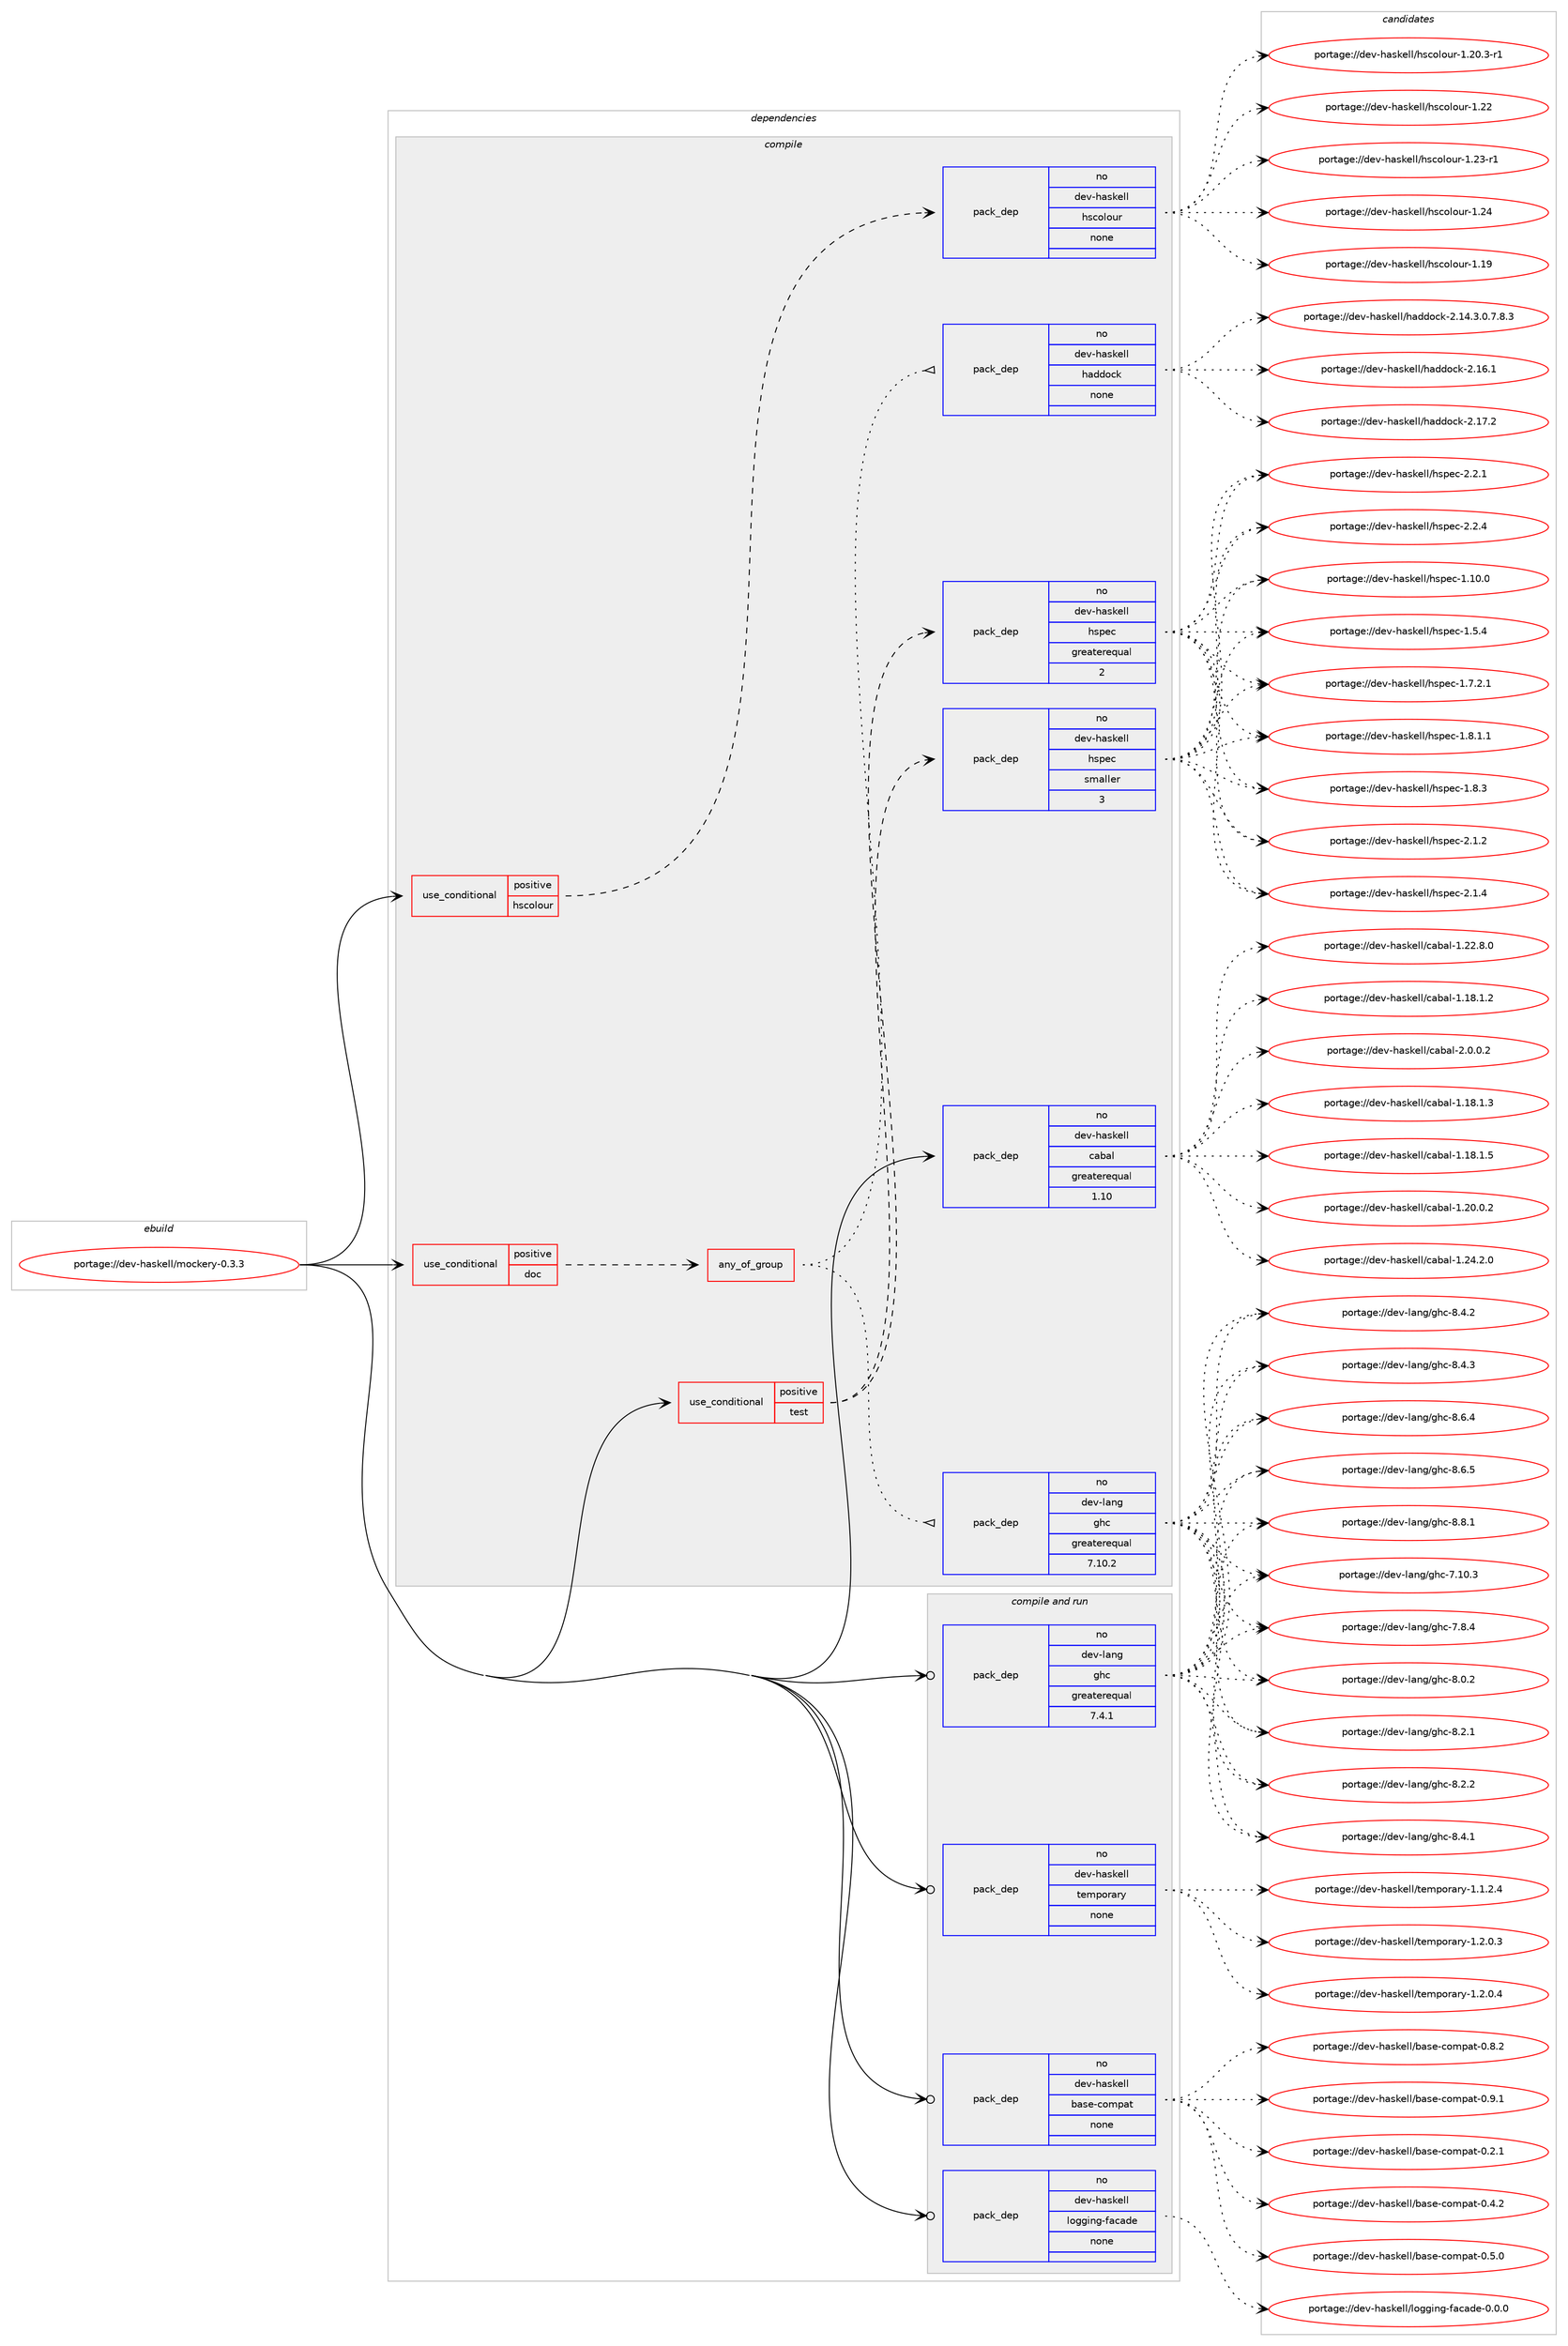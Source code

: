 digraph prolog {

# *************
# Graph options
# *************

newrank=true;
concentrate=true;
compound=true;
graph [rankdir=LR,fontname=Helvetica,fontsize=10,ranksep=1.5];#, ranksep=2.5, nodesep=0.2];
edge  [arrowhead=vee];
node  [fontname=Helvetica,fontsize=10];

# **********
# The ebuild
# **********

subgraph cluster_leftcol {
color=gray;
rank=same;
label=<<i>ebuild</i>>;
id [label="portage://dev-haskell/mockery-0.3.3", color=red, width=4, href="../dev-haskell/mockery-0.3.3.svg"];
}

# ****************
# The dependencies
# ****************

subgraph cluster_midcol {
color=gray;
label=<<i>dependencies</i>>;
subgraph cluster_compile {
fillcolor="#eeeeee";
style=filled;
label=<<i>compile</i>>;
subgraph cond16209 {
dependency74507 [label=<<TABLE BORDER="0" CELLBORDER="1" CELLSPACING="0" CELLPADDING="4"><TR><TD ROWSPAN="3" CELLPADDING="10">use_conditional</TD></TR><TR><TD>positive</TD></TR><TR><TD>doc</TD></TR></TABLE>>, shape=none, color=red];
subgraph any2026 {
dependency74508 [label=<<TABLE BORDER="0" CELLBORDER="1" CELLSPACING="0" CELLPADDING="4"><TR><TD CELLPADDING="10">any_of_group</TD></TR></TABLE>>, shape=none, color=red];subgraph pack56213 {
dependency74509 [label=<<TABLE BORDER="0" CELLBORDER="1" CELLSPACING="0" CELLPADDING="4" WIDTH="220"><TR><TD ROWSPAN="6" CELLPADDING="30">pack_dep</TD></TR><TR><TD WIDTH="110">no</TD></TR><TR><TD>dev-haskell</TD></TR><TR><TD>haddock</TD></TR><TR><TD>none</TD></TR><TR><TD></TD></TR></TABLE>>, shape=none, color=blue];
}
dependency74508:e -> dependency74509:w [weight=20,style="dotted",arrowhead="oinv"];
subgraph pack56214 {
dependency74510 [label=<<TABLE BORDER="0" CELLBORDER="1" CELLSPACING="0" CELLPADDING="4" WIDTH="220"><TR><TD ROWSPAN="6" CELLPADDING="30">pack_dep</TD></TR><TR><TD WIDTH="110">no</TD></TR><TR><TD>dev-lang</TD></TR><TR><TD>ghc</TD></TR><TR><TD>greaterequal</TD></TR><TR><TD>7.10.2</TD></TR></TABLE>>, shape=none, color=blue];
}
dependency74508:e -> dependency74510:w [weight=20,style="dotted",arrowhead="oinv"];
}
dependency74507:e -> dependency74508:w [weight=20,style="dashed",arrowhead="vee"];
}
id:e -> dependency74507:w [weight=20,style="solid",arrowhead="vee"];
subgraph cond16210 {
dependency74511 [label=<<TABLE BORDER="0" CELLBORDER="1" CELLSPACING="0" CELLPADDING="4"><TR><TD ROWSPAN="3" CELLPADDING="10">use_conditional</TD></TR><TR><TD>positive</TD></TR><TR><TD>hscolour</TD></TR></TABLE>>, shape=none, color=red];
subgraph pack56215 {
dependency74512 [label=<<TABLE BORDER="0" CELLBORDER="1" CELLSPACING="0" CELLPADDING="4" WIDTH="220"><TR><TD ROWSPAN="6" CELLPADDING="30">pack_dep</TD></TR><TR><TD WIDTH="110">no</TD></TR><TR><TD>dev-haskell</TD></TR><TR><TD>hscolour</TD></TR><TR><TD>none</TD></TR><TR><TD></TD></TR></TABLE>>, shape=none, color=blue];
}
dependency74511:e -> dependency74512:w [weight=20,style="dashed",arrowhead="vee"];
}
id:e -> dependency74511:w [weight=20,style="solid",arrowhead="vee"];
subgraph cond16211 {
dependency74513 [label=<<TABLE BORDER="0" CELLBORDER="1" CELLSPACING="0" CELLPADDING="4"><TR><TD ROWSPAN="3" CELLPADDING="10">use_conditional</TD></TR><TR><TD>positive</TD></TR><TR><TD>test</TD></TR></TABLE>>, shape=none, color=red];
subgraph pack56216 {
dependency74514 [label=<<TABLE BORDER="0" CELLBORDER="1" CELLSPACING="0" CELLPADDING="4" WIDTH="220"><TR><TD ROWSPAN="6" CELLPADDING="30">pack_dep</TD></TR><TR><TD WIDTH="110">no</TD></TR><TR><TD>dev-haskell</TD></TR><TR><TD>hspec</TD></TR><TR><TD>greaterequal</TD></TR><TR><TD>2</TD></TR></TABLE>>, shape=none, color=blue];
}
dependency74513:e -> dependency74514:w [weight=20,style="dashed",arrowhead="vee"];
subgraph pack56217 {
dependency74515 [label=<<TABLE BORDER="0" CELLBORDER="1" CELLSPACING="0" CELLPADDING="4" WIDTH="220"><TR><TD ROWSPAN="6" CELLPADDING="30">pack_dep</TD></TR><TR><TD WIDTH="110">no</TD></TR><TR><TD>dev-haskell</TD></TR><TR><TD>hspec</TD></TR><TR><TD>smaller</TD></TR><TR><TD>3</TD></TR></TABLE>>, shape=none, color=blue];
}
dependency74513:e -> dependency74515:w [weight=20,style="dashed",arrowhead="vee"];
}
id:e -> dependency74513:w [weight=20,style="solid",arrowhead="vee"];
subgraph pack56218 {
dependency74516 [label=<<TABLE BORDER="0" CELLBORDER="1" CELLSPACING="0" CELLPADDING="4" WIDTH="220"><TR><TD ROWSPAN="6" CELLPADDING="30">pack_dep</TD></TR><TR><TD WIDTH="110">no</TD></TR><TR><TD>dev-haskell</TD></TR><TR><TD>cabal</TD></TR><TR><TD>greaterequal</TD></TR><TR><TD>1.10</TD></TR></TABLE>>, shape=none, color=blue];
}
id:e -> dependency74516:w [weight=20,style="solid",arrowhead="vee"];
}
subgraph cluster_compileandrun {
fillcolor="#eeeeee";
style=filled;
label=<<i>compile and run</i>>;
subgraph pack56219 {
dependency74517 [label=<<TABLE BORDER="0" CELLBORDER="1" CELLSPACING="0" CELLPADDING="4" WIDTH="220"><TR><TD ROWSPAN="6" CELLPADDING="30">pack_dep</TD></TR><TR><TD WIDTH="110">no</TD></TR><TR><TD>dev-haskell</TD></TR><TR><TD>base-compat</TD></TR><TR><TD>none</TD></TR><TR><TD></TD></TR></TABLE>>, shape=none, color=blue];
}
id:e -> dependency74517:w [weight=20,style="solid",arrowhead="odotvee"];
subgraph pack56220 {
dependency74518 [label=<<TABLE BORDER="0" CELLBORDER="1" CELLSPACING="0" CELLPADDING="4" WIDTH="220"><TR><TD ROWSPAN="6" CELLPADDING="30">pack_dep</TD></TR><TR><TD WIDTH="110">no</TD></TR><TR><TD>dev-haskell</TD></TR><TR><TD>logging-facade</TD></TR><TR><TD>none</TD></TR><TR><TD></TD></TR></TABLE>>, shape=none, color=blue];
}
id:e -> dependency74518:w [weight=20,style="solid",arrowhead="odotvee"];
subgraph pack56221 {
dependency74519 [label=<<TABLE BORDER="0" CELLBORDER="1" CELLSPACING="0" CELLPADDING="4" WIDTH="220"><TR><TD ROWSPAN="6" CELLPADDING="30">pack_dep</TD></TR><TR><TD WIDTH="110">no</TD></TR><TR><TD>dev-haskell</TD></TR><TR><TD>temporary</TD></TR><TR><TD>none</TD></TR><TR><TD></TD></TR></TABLE>>, shape=none, color=blue];
}
id:e -> dependency74519:w [weight=20,style="solid",arrowhead="odotvee"];
subgraph pack56222 {
dependency74520 [label=<<TABLE BORDER="0" CELLBORDER="1" CELLSPACING="0" CELLPADDING="4" WIDTH="220"><TR><TD ROWSPAN="6" CELLPADDING="30">pack_dep</TD></TR><TR><TD WIDTH="110">no</TD></TR><TR><TD>dev-lang</TD></TR><TR><TD>ghc</TD></TR><TR><TD>greaterequal</TD></TR><TR><TD>7.4.1</TD></TR></TABLE>>, shape=none, color=blue];
}
id:e -> dependency74520:w [weight=20,style="solid",arrowhead="odotvee"];
}
subgraph cluster_run {
fillcolor="#eeeeee";
style=filled;
label=<<i>run</i>>;
}
}

# **************
# The candidates
# **************

subgraph cluster_choices {
rank=same;
color=gray;
label=<<i>candidates</i>>;

subgraph choice56213 {
color=black;
nodesep=1;
choiceportage1001011184510497115107101108108471049710010011199107455046495246514648465546564651 [label="portage://dev-haskell/haddock-2.14.3.0.7.8.3", color=red, width=4,href="../dev-haskell/haddock-2.14.3.0.7.8.3.svg"];
choiceportage100101118451049711510710110810847104971001001119910745504649544649 [label="portage://dev-haskell/haddock-2.16.1", color=red, width=4,href="../dev-haskell/haddock-2.16.1.svg"];
choiceportage100101118451049711510710110810847104971001001119910745504649554650 [label="portage://dev-haskell/haddock-2.17.2", color=red, width=4,href="../dev-haskell/haddock-2.17.2.svg"];
dependency74509:e -> choiceportage1001011184510497115107101108108471049710010011199107455046495246514648465546564651:w [style=dotted,weight="100"];
dependency74509:e -> choiceportage100101118451049711510710110810847104971001001119910745504649544649:w [style=dotted,weight="100"];
dependency74509:e -> choiceportage100101118451049711510710110810847104971001001119910745504649554650:w [style=dotted,weight="100"];
}
subgraph choice56214 {
color=black;
nodesep=1;
choiceportage1001011184510897110103471031049945554649484651 [label="portage://dev-lang/ghc-7.10.3", color=red, width=4,href="../dev-lang/ghc-7.10.3.svg"];
choiceportage10010111845108971101034710310499455546564652 [label="portage://dev-lang/ghc-7.8.4", color=red, width=4,href="../dev-lang/ghc-7.8.4.svg"];
choiceportage10010111845108971101034710310499455646484650 [label="portage://dev-lang/ghc-8.0.2", color=red, width=4,href="../dev-lang/ghc-8.0.2.svg"];
choiceportage10010111845108971101034710310499455646504649 [label="portage://dev-lang/ghc-8.2.1", color=red, width=4,href="../dev-lang/ghc-8.2.1.svg"];
choiceportage10010111845108971101034710310499455646504650 [label="portage://dev-lang/ghc-8.2.2", color=red, width=4,href="../dev-lang/ghc-8.2.2.svg"];
choiceportage10010111845108971101034710310499455646524649 [label="portage://dev-lang/ghc-8.4.1", color=red, width=4,href="../dev-lang/ghc-8.4.1.svg"];
choiceportage10010111845108971101034710310499455646524650 [label="portage://dev-lang/ghc-8.4.2", color=red, width=4,href="../dev-lang/ghc-8.4.2.svg"];
choiceportage10010111845108971101034710310499455646524651 [label="portage://dev-lang/ghc-8.4.3", color=red, width=4,href="../dev-lang/ghc-8.4.3.svg"];
choiceportage10010111845108971101034710310499455646544652 [label="portage://dev-lang/ghc-8.6.4", color=red, width=4,href="../dev-lang/ghc-8.6.4.svg"];
choiceportage10010111845108971101034710310499455646544653 [label="portage://dev-lang/ghc-8.6.5", color=red, width=4,href="../dev-lang/ghc-8.6.5.svg"];
choiceportage10010111845108971101034710310499455646564649 [label="portage://dev-lang/ghc-8.8.1", color=red, width=4,href="../dev-lang/ghc-8.8.1.svg"];
dependency74510:e -> choiceportage1001011184510897110103471031049945554649484651:w [style=dotted,weight="100"];
dependency74510:e -> choiceportage10010111845108971101034710310499455546564652:w [style=dotted,weight="100"];
dependency74510:e -> choiceportage10010111845108971101034710310499455646484650:w [style=dotted,weight="100"];
dependency74510:e -> choiceportage10010111845108971101034710310499455646504649:w [style=dotted,weight="100"];
dependency74510:e -> choiceportage10010111845108971101034710310499455646504650:w [style=dotted,weight="100"];
dependency74510:e -> choiceportage10010111845108971101034710310499455646524649:w [style=dotted,weight="100"];
dependency74510:e -> choiceportage10010111845108971101034710310499455646524650:w [style=dotted,weight="100"];
dependency74510:e -> choiceportage10010111845108971101034710310499455646524651:w [style=dotted,weight="100"];
dependency74510:e -> choiceportage10010111845108971101034710310499455646544652:w [style=dotted,weight="100"];
dependency74510:e -> choiceportage10010111845108971101034710310499455646544653:w [style=dotted,weight="100"];
dependency74510:e -> choiceportage10010111845108971101034710310499455646564649:w [style=dotted,weight="100"];
}
subgraph choice56215 {
color=black;
nodesep=1;
choiceportage100101118451049711510710110810847104115991111081111171144549464957 [label="portage://dev-haskell/hscolour-1.19", color=red, width=4,href="../dev-haskell/hscolour-1.19.svg"];
choiceportage10010111845104971151071011081084710411599111108111117114454946504846514511449 [label="portage://dev-haskell/hscolour-1.20.3-r1", color=red, width=4,href="../dev-haskell/hscolour-1.20.3-r1.svg"];
choiceportage100101118451049711510710110810847104115991111081111171144549465050 [label="portage://dev-haskell/hscolour-1.22", color=red, width=4,href="../dev-haskell/hscolour-1.22.svg"];
choiceportage1001011184510497115107101108108471041159911110811111711445494650514511449 [label="portage://dev-haskell/hscolour-1.23-r1", color=red, width=4,href="../dev-haskell/hscolour-1.23-r1.svg"];
choiceportage100101118451049711510710110810847104115991111081111171144549465052 [label="portage://dev-haskell/hscolour-1.24", color=red, width=4,href="../dev-haskell/hscolour-1.24.svg"];
dependency74512:e -> choiceportage100101118451049711510710110810847104115991111081111171144549464957:w [style=dotted,weight="100"];
dependency74512:e -> choiceportage10010111845104971151071011081084710411599111108111117114454946504846514511449:w [style=dotted,weight="100"];
dependency74512:e -> choiceportage100101118451049711510710110810847104115991111081111171144549465050:w [style=dotted,weight="100"];
dependency74512:e -> choiceportage1001011184510497115107101108108471041159911110811111711445494650514511449:w [style=dotted,weight="100"];
dependency74512:e -> choiceportage100101118451049711510710110810847104115991111081111171144549465052:w [style=dotted,weight="100"];
}
subgraph choice56216 {
color=black;
nodesep=1;
choiceportage1001011184510497115107101108108471041151121019945494649484648 [label="portage://dev-haskell/hspec-1.10.0", color=red, width=4,href="../dev-haskell/hspec-1.10.0.svg"];
choiceportage10010111845104971151071011081084710411511210199454946534652 [label="portage://dev-haskell/hspec-1.5.4", color=red, width=4,href="../dev-haskell/hspec-1.5.4.svg"];
choiceportage100101118451049711510710110810847104115112101994549465546504649 [label="portage://dev-haskell/hspec-1.7.2.1", color=red, width=4,href="../dev-haskell/hspec-1.7.2.1.svg"];
choiceportage100101118451049711510710110810847104115112101994549465646494649 [label="portage://dev-haskell/hspec-1.8.1.1", color=red, width=4,href="../dev-haskell/hspec-1.8.1.1.svg"];
choiceportage10010111845104971151071011081084710411511210199454946564651 [label="portage://dev-haskell/hspec-1.8.3", color=red, width=4,href="../dev-haskell/hspec-1.8.3.svg"];
choiceportage10010111845104971151071011081084710411511210199455046494650 [label="portage://dev-haskell/hspec-2.1.2", color=red, width=4,href="../dev-haskell/hspec-2.1.2.svg"];
choiceportage10010111845104971151071011081084710411511210199455046494652 [label="portage://dev-haskell/hspec-2.1.4", color=red, width=4,href="../dev-haskell/hspec-2.1.4.svg"];
choiceportage10010111845104971151071011081084710411511210199455046504649 [label="portage://dev-haskell/hspec-2.2.1", color=red, width=4,href="../dev-haskell/hspec-2.2.1.svg"];
choiceportage10010111845104971151071011081084710411511210199455046504652 [label="portage://dev-haskell/hspec-2.2.4", color=red, width=4,href="../dev-haskell/hspec-2.2.4.svg"];
dependency74514:e -> choiceportage1001011184510497115107101108108471041151121019945494649484648:w [style=dotted,weight="100"];
dependency74514:e -> choiceportage10010111845104971151071011081084710411511210199454946534652:w [style=dotted,weight="100"];
dependency74514:e -> choiceportage100101118451049711510710110810847104115112101994549465546504649:w [style=dotted,weight="100"];
dependency74514:e -> choiceportage100101118451049711510710110810847104115112101994549465646494649:w [style=dotted,weight="100"];
dependency74514:e -> choiceportage10010111845104971151071011081084710411511210199454946564651:w [style=dotted,weight="100"];
dependency74514:e -> choiceportage10010111845104971151071011081084710411511210199455046494650:w [style=dotted,weight="100"];
dependency74514:e -> choiceportage10010111845104971151071011081084710411511210199455046494652:w [style=dotted,weight="100"];
dependency74514:e -> choiceportage10010111845104971151071011081084710411511210199455046504649:w [style=dotted,weight="100"];
dependency74514:e -> choiceportage10010111845104971151071011081084710411511210199455046504652:w [style=dotted,weight="100"];
}
subgraph choice56217 {
color=black;
nodesep=1;
choiceportage1001011184510497115107101108108471041151121019945494649484648 [label="portage://dev-haskell/hspec-1.10.0", color=red, width=4,href="../dev-haskell/hspec-1.10.0.svg"];
choiceportage10010111845104971151071011081084710411511210199454946534652 [label="portage://dev-haskell/hspec-1.5.4", color=red, width=4,href="../dev-haskell/hspec-1.5.4.svg"];
choiceportage100101118451049711510710110810847104115112101994549465546504649 [label="portage://dev-haskell/hspec-1.7.2.1", color=red, width=4,href="../dev-haskell/hspec-1.7.2.1.svg"];
choiceportage100101118451049711510710110810847104115112101994549465646494649 [label="portage://dev-haskell/hspec-1.8.1.1", color=red, width=4,href="../dev-haskell/hspec-1.8.1.1.svg"];
choiceportage10010111845104971151071011081084710411511210199454946564651 [label="portage://dev-haskell/hspec-1.8.3", color=red, width=4,href="../dev-haskell/hspec-1.8.3.svg"];
choiceportage10010111845104971151071011081084710411511210199455046494650 [label="portage://dev-haskell/hspec-2.1.2", color=red, width=4,href="../dev-haskell/hspec-2.1.2.svg"];
choiceportage10010111845104971151071011081084710411511210199455046494652 [label="portage://dev-haskell/hspec-2.1.4", color=red, width=4,href="../dev-haskell/hspec-2.1.4.svg"];
choiceportage10010111845104971151071011081084710411511210199455046504649 [label="portage://dev-haskell/hspec-2.2.1", color=red, width=4,href="../dev-haskell/hspec-2.2.1.svg"];
choiceportage10010111845104971151071011081084710411511210199455046504652 [label="portage://dev-haskell/hspec-2.2.4", color=red, width=4,href="../dev-haskell/hspec-2.2.4.svg"];
dependency74515:e -> choiceportage1001011184510497115107101108108471041151121019945494649484648:w [style=dotted,weight="100"];
dependency74515:e -> choiceportage10010111845104971151071011081084710411511210199454946534652:w [style=dotted,weight="100"];
dependency74515:e -> choiceportage100101118451049711510710110810847104115112101994549465546504649:w [style=dotted,weight="100"];
dependency74515:e -> choiceportage100101118451049711510710110810847104115112101994549465646494649:w [style=dotted,weight="100"];
dependency74515:e -> choiceportage10010111845104971151071011081084710411511210199454946564651:w [style=dotted,weight="100"];
dependency74515:e -> choiceportage10010111845104971151071011081084710411511210199455046494650:w [style=dotted,weight="100"];
dependency74515:e -> choiceportage10010111845104971151071011081084710411511210199455046494652:w [style=dotted,weight="100"];
dependency74515:e -> choiceportage10010111845104971151071011081084710411511210199455046504649:w [style=dotted,weight="100"];
dependency74515:e -> choiceportage10010111845104971151071011081084710411511210199455046504652:w [style=dotted,weight="100"];
}
subgraph choice56218 {
color=black;
nodesep=1;
choiceportage10010111845104971151071011081084799979897108454946495646494650 [label="portage://dev-haskell/cabal-1.18.1.2", color=red, width=4,href="../dev-haskell/cabal-1.18.1.2.svg"];
choiceportage10010111845104971151071011081084799979897108454946495646494651 [label="portage://dev-haskell/cabal-1.18.1.3", color=red, width=4,href="../dev-haskell/cabal-1.18.1.3.svg"];
choiceportage10010111845104971151071011081084799979897108454946495646494653 [label="portage://dev-haskell/cabal-1.18.1.5", color=red, width=4,href="../dev-haskell/cabal-1.18.1.5.svg"];
choiceportage10010111845104971151071011081084799979897108454946504846484650 [label="portage://dev-haskell/cabal-1.20.0.2", color=red, width=4,href="../dev-haskell/cabal-1.20.0.2.svg"];
choiceportage10010111845104971151071011081084799979897108454946505046564648 [label="portage://dev-haskell/cabal-1.22.8.0", color=red, width=4,href="../dev-haskell/cabal-1.22.8.0.svg"];
choiceportage10010111845104971151071011081084799979897108454946505246504648 [label="portage://dev-haskell/cabal-1.24.2.0", color=red, width=4,href="../dev-haskell/cabal-1.24.2.0.svg"];
choiceportage100101118451049711510710110810847999798971084550464846484650 [label="portage://dev-haskell/cabal-2.0.0.2", color=red, width=4,href="../dev-haskell/cabal-2.0.0.2.svg"];
dependency74516:e -> choiceportage10010111845104971151071011081084799979897108454946495646494650:w [style=dotted,weight="100"];
dependency74516:e -> choiceportage10010111845104971151071011081084799979897108454946495646494651:w [style=dotted,weight="100"];
dependency74516:e -> choiceportage10010111845104971151071011081084799979897108454946495646494653:w [style=dotted,weight="100"];
dependency74516:e -> choiceportage10010111845104971151071011081084799979897108454946504846484650:w [style=dotted,weight="100"];
dependency74516:e -> choiceportage10010111845104971151071011081084799979897108454946505046564648:w [style=dotted,weight="100"];
dependency74516:e -> choiceportage10010111845104971151071011081084799979897108454946505246504648:w [style=dotted,weight="100"];
dependency74516:e -> choiceportage100101118451049711510710110810847999798971084550464846484650:w [style=dotted,weight="100"];
}
subgraph choice56219 {
color=black;
nodesep=1;
choiceportage1001011184510497115107101108108479897115101459911110911297116454846504649 [label="portage://dev-haskell/base-compat-0.2.1", color=red, width=4,href="../dev-haskell/base-compat-0.2.1.svg"];
choiceportage1001011184510497115107101108108479897115101459911110911297116454846524650 [label="portage://dev-haskell/base-compat-0.4.2", color=red, width=4,href="../dev-haskell/base-compat-0.4.2.svg"];
choiceportage1001011184510497115107101108108479897115101459911110911297116454846534648 [label="portage://dev-haskell/base-compat-0.5.0", color=red, width=4,href="../dev-haskell/base-compat-0.5.0.svg"];
choiceportage1001011184510497115107101108108479897115101459911110911297116454846564650 [label="portage://dev-haskell/base-compat-0.8.2", color=red, width=4,href="../dev-haskell/base-compat-0.8.2.svg"];
choiceportage1001011184510497115107101108108479897115101459911110911297116454846574649 [label="portage://dev-haskell/base-compat-0.9.1", color=red, width=4,href="../dev-haskell/base-compat-0.9.1.svg"];
dependency74517:e -> choiceportage1001011184510497115107101108108479897115101459911110911297116454846504649:w [style=dotted,weight="100"];
dependency74517:e -> choiceportage1001011184510497115107101108108479897115101459911110911297116454846524650:w [style=dotted,weight="100"];
dependency74517:e -> choiceportage1001011184510497115107101108108479897115101459911110911297116454846534648:w [style=dotted,weight="100"];
dependency74517:e -> choiceportage1001011184510497115107101108108479897115101459911110911297116454846564650:w [style=dotted,weight="100"];
dependency74517:e -> choiceportage1001011184510497115107101108108479897115101459911110911297116454846574649:w [style=dotted,weight="100"];
}
subgraph choice56220 {
color=black;
nodesep=1;
choiceportage10010111845104971151071011081084710811110310310511010345102979997100101454846484648 [label="portage://dev-haskell/logging-facade-0.0.0", color=red, width=4,href="../dev-haskell/logging-facade-0.0.0.svg"];
dependency74518:e -> choiceportage10010111845104971151071011081084710811110310310511010345102979997100101454846484648:w [style=dotted,weight="100"];
}
subgraph choice56221 {
color=black;
nodesep=1;
choiceportage100101118451049711510710110810847116101109112111114971141214549464946504652 [label="portage://dev-haskell/temporary-1.1.2.4", color=red, width=4,href="../dev-haskell/temporary-1.1.2.4.svg"];
choiceportage100101118451049711510710110810847116101109112111114971141214549465046484651 [label="portage://dev-haskell/temporary-1.2.0.3", color=red, width=4,href="../dev-haskell/temporary-1.2.0.3.svg"];
choiceportage100101118451049711510710110810847116101109112111114971141214549465046484652 [label="portage://dev-haskell/temporary-1.2.0.4", color=red, width=4,href="../dev-haskell/temporary-1.2.0.4.svg"];
dependency74519:e -> choiceportage100101118451049711510710110810847116101109112111114971141214549464946504652:w [style=dotted,weight="100"];
dependency74519:e -> choiceportage100101118451049711510710110810847116101109112111114971141214549465046484651:w [style=dotted,weight="100"];
dependency74519:e -> choiceportage100101118451049711510710110810847116101109112111114971141214549465046484652:w [style=dotted,weight="100"];
}
subgraph choice56222 {
color=black;
nodesep=1;
choiceportage1001011184510897110103471031049945554649484651 [label="portage://dev-lang/ghc-7.10.3", color=red, width=4,href="../dev-lang/ghc-7.10.3.svg"];
choiceportage10010111845108971101034710310499455546564652 [label="portage://dev-lang/ghc-7.8.4", color=red, width=4,href="../dev-lang/ghc-7.8.4.svg"];
choiceportage10010111845108971101034710310499455646484650 [label="portage://dev-lang/ghc-8.0.2", color=red, width=4,href="../dev-lang/ghc-8.0.2.svg"];
choiceportage10010111845108971101034710310499455646504649 [label="portage://dev-lang/ghc-8.2.1", color=red, width=4,href="../dev-lang/ghc-8.2.1.svg"];
choiceportage10010111845108971101034710310499455646504650 [label="portage://dev-lang/ghc-8.2.2", color=red, width=4,href="../dev-lang/ghc-8.2.2.svg"];
choiceportage10010111845108971101034710310499455646524649 [label="portage://dev-lang/ghc-8.4.1", color=red, width=4,href="../dev-lang/ghc-8.4.1.svg"];
choiceportage10010111845108971101034710310499455646524650 [label="portage://dev-lang/ghc-8.4.2", color=red, width=4,href="../dev-lang/ghc-8.4.2.svg"];
choiceportage10010111845108971101034710310499455646524651 [label="portage://dev-lang/ghc-8.4.3", color=red, width=4,href="../dev-lang/ghc-8.4.3.svg"];
choiceportage10010111845108971101034710310499455646544652 [label="portage://dev-lang/ghc-8.6.4", color=red, width=4,href="../dev-lang/ghc-8.6.4.svg"];
choiceportage10010111845108971101034710310499455646544653 [label="portage://dev-lang/ghc-8.6.5", color=red, width=4,href="../dev-lang/ghc-8.6.5.svg"];
choiceportage10010111845108971101034710310499455646564649 [label="portage://dev-lang/ghc-8.8.1", color=red, width=4,href="../dev-lang/ghc-8.8.1.svg"];
dependency74520:e -> choiceportage1001011184510897110103471031049945554649484651:w [style=dotted,weight="100"];
dependency74520:e -> choiceportage10010111845108971101034710310499455546564652:w [style=dotted,weight="100"];
dependency74520:e -> choiceportage10010111845108971101034710310499455646484650:w [style=dotted,weight="100"];
dependency74520:e -> choiceportage10010111845108971101034710310499455646504649:w [style=dotted,weight="100"];
dependency74520:e -> choiceportage10010111845108971101034710310499455646504650:w [style=dotted,weight="100"];
dependency74520:e -> choiceportage10010111845108971101034710310499455646524649:w [style=dotted,weight="100"];
dependency74520:e -> choiceportage10010111845108971101034710310499455646524650:w [style=dotted,weight="100"];
dependency74520:e -> choiceportage10010111845108971101034710310499455646524651:w [style=dotted,weight="100"];
dependency74520:e -> choiceportage10010111845108971101034710310499455646544652:w [style=dotted,weight="100"];
dependency74520:e -> choiceportage10010111845108971101034710310499455646544653:w [style=dotted,weight="100"];
dependency74520:e -> choiceportage10010111845108971101034710310499455646564649:w [style=dotted,weight="100"];
}
}

}
